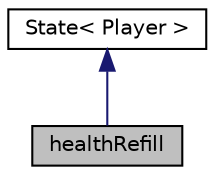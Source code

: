 digraph "healthRefill"
{
 // LATEX_PDF_SIZE
  edge [fontname="Helvetica",fontsize="10",labelfontname="Helvetica",labelfontsize="10"];
  node [fontname="Helvetica",fontsize="10",shape=record];
  Node1 [label="healthRefill",height=0.2,width=0.4,color="black", fillcolor="grey75", style="filled", fontcolor="black",tooltip="A derived class that inherits from the state class. Represents the healthRefill state of the Player F..."];
  Node2 -> Node1 [dir="back",color="midnightblue",fontsize="10",style="solid",fontname="Helvetica"];
  Node2 [label="State\< Player \>",height=0.2,width=0.4,color="black", fillcolor="white", style="filled",URL="$class_state.html",tooltip=" "];
}
